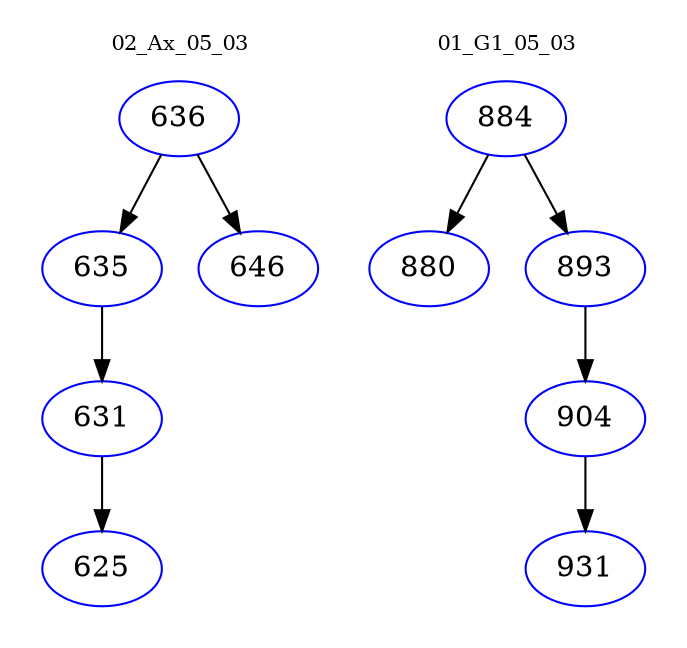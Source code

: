 digraph{
subgraph cluster_0 {
color = white
label = "02_Ax_05_03";
fontsize=10;
T0_636 [label="636", color="blue"]
T0_636 -> T0_635 [color="black"]
T0_635 [label="635", color="blue"]
T0_635 -> T0_631 [color="black"]
T0_631 [label="631", color="blue"]
T0_631 -> T0_625 [color="black"]
T0_625 [label="625", color="blue"]
T0_636 -> T0_646 [color="black"]
T0_646 [label="646", color="blue"]
}
subgraph cluster_1 {
color = white
label = "01_G1_05_03";
fontsize=10;
T1_884 [label="884", color="blue"]
T1_884 -> T1_880 [color="black"]
T1_880 [label="880", color="blue"]
T1_884 -> T1_893 [color="black"]
T1_893 [label="893", color="blue"]
T1_893 -> T1_904 [color="black"]
T1_904 [label="904", color="blue"]
T1_904 -> T1_931 [color="black"]
T1_931 [label="931", color="blue"]
}
}
